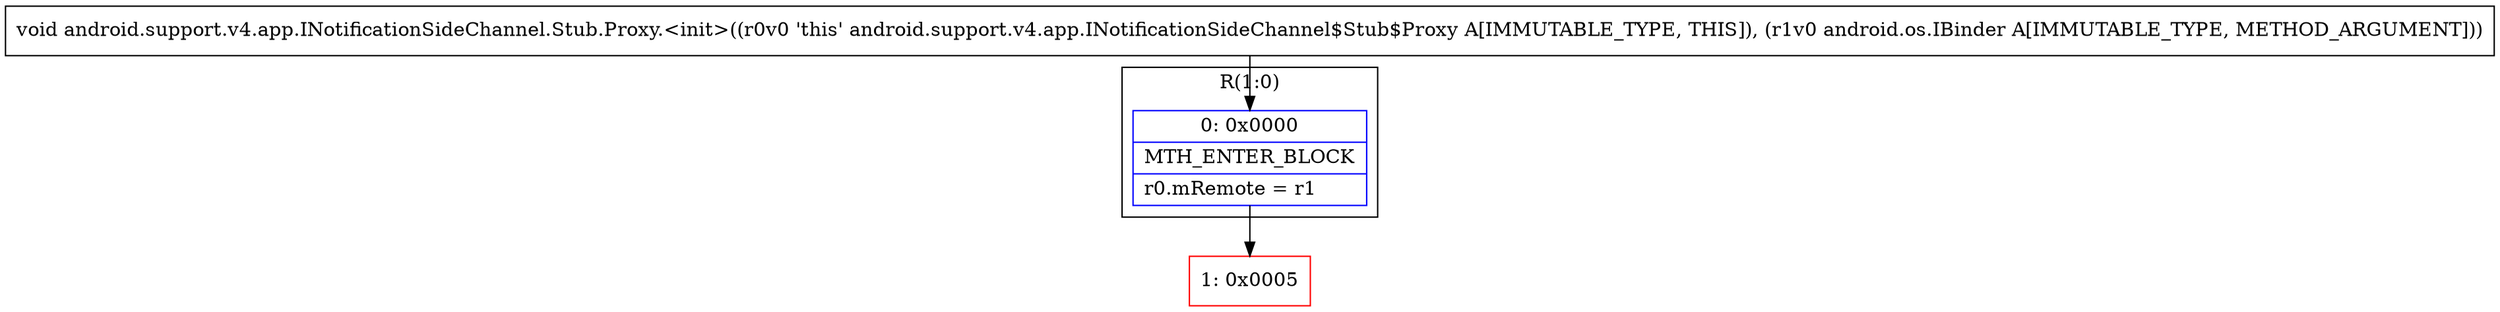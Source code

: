 digraph "CFG forandroid.support.v4.app.INotificationSideChannel.Stub.Proxy.\<init\>(Landroid\/os\/IBinder;)V" {
subgraph cluster_Region_1562227863 {
label = "R(1:0)";
node [shape=record,color=blue];
Node_0 [shape=record,label="{0\:\ 0x0000|MTH_ENTER_BLOCK\l|r0.mRemote = r1\l}"];
}
Node_1 [shape=record,color=red,label="{1\:\ 0x0005}"];
MethodNode[shape=record,label="{void android.support.v4.app.INotificationSideChannel.Stub.Proxy.\<init\>((r0v0 'this' android.support.v4.app.INotificationSideChannel$Stub$Proxy A[IMMUTABLE_TYPE, THIS]), (r1v0 android.os.IBinder A[IMMUTABLE_TYPE, METHOD_ARGUMENT])) }"];
MethodNode -> Node_0;
Node_0 -> Node_1;
}

